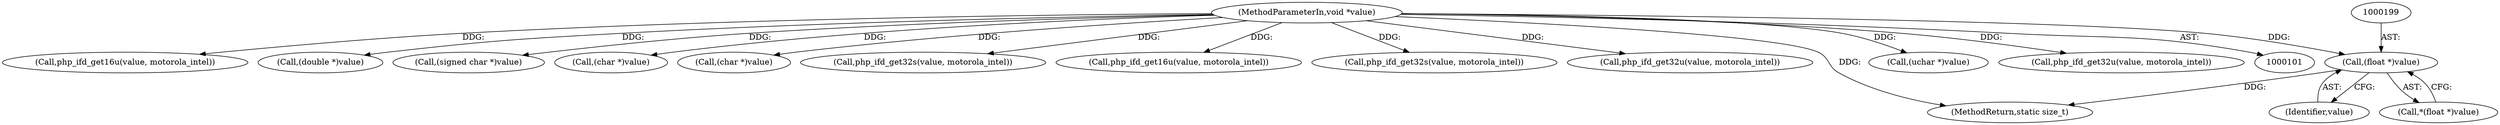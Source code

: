 digraph "0_php-src_1cda0d7c2ffb62d8331c64e703131d9cabdc03ea@pointer" {
"1000198" [label="(Call,(float *)value)"];
"1000102" [label="(MethodParameterIn,void *value)"];
"1000185" [label="(Call,php_ifd_get16u(value, motorola_intel))"];
"1000102" [label="(MethodParameterIn,void *value)"];
"1000206" [label="(Call,(double *)value)"];
"1000114" [label="(Call,(signed char *)value)"];
"1000139" [label="(Call,(char *)value)"];
"1000164" [label="(Call,(char *)value)"];
"1000200" [label="(Identifier,value)"];
"1000198" [label="(Call,(float *)value)"];
"1000190" [label="(Call,php_ifd_get32s(value, motorola_intel))"];
"1000125" [label="(Call,php_ifd_get16u(value, motorola_intel))"];
"1000179" [label="(Call,php_ifd_get32s(value, motorola_intel))"];
"1000130" [label="(Call,php_ifd_get32u(value, motorola_intel))"];
"1000211" [label="(MethodReturn,static size_t)"];
"1000197" [label="(Call,*(float *)value)"];
"1000120" [label="(Call,(uchar *)value)"];
"1000154" [label="(Call,php_ifd_get32u(value, motorola_intel))"];
"1000198" -> "1000197"  [label="AST: "];
"1000198" -> "1000200"  [label="CFG: "];
"1000199" -> "1000198"  [label="AST: "];
"1000200" -> "1000198"  [label="AST: "];
"1000197" -> "1000198"  [label="CFG: "];
"1000198" -> "1000211"  [label="DDG: "];
"1000102" -> "1000198"  [label="DDG: "];
"1000102" -> "1000101"  [label="AST: "];
"1000102" -> "1000211"  [label="DDG: "];
"1000102" -> "1000114"  [label="DDG: "];
"1000102" -> "1000120"  [label="DDG: "];
"1000102" -> "1000125"  [label="DDG: "];
"1000102" -> "1000130"  [label="DDG: "];
"1000102" -> "1000139"  [label="DDG: "];
"1000102" -> "1000154"  [label="DDG: "];
"1000102" -> "1000164"  [label="DDG: "];
"1000102" -> "1000179"  [label="DDG: "];
"1000102" -> "1000185"  [label="DDG: "];
"1000102" -> "1000190"  [label="DDG: "];
"1000102" -> "1000206"  [label="DDG: "];
}
